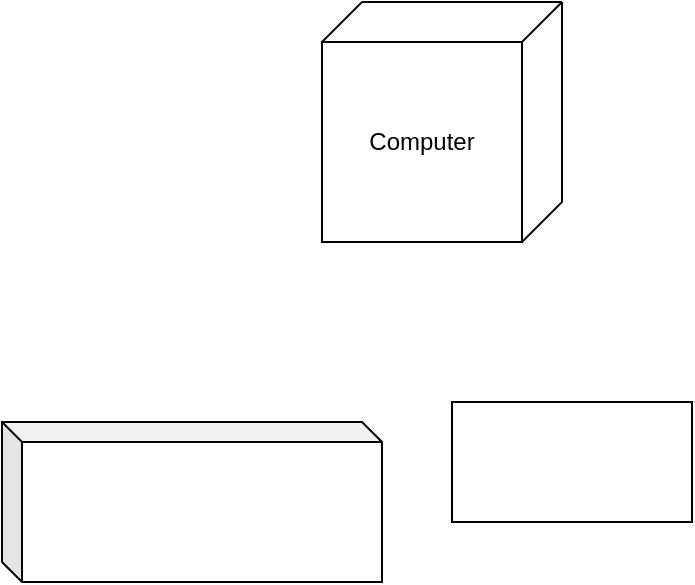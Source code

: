 <mxfile version="18.0.4" type="device"><diagram name="Page-1" id="099fd60b-425b-db50-ffb0-6b813814b670"><mxGraphModel dx="981" dy="526" grid="1" gridSize="10" guides="1" tooltips="1" connect="1" arrows="1" fold="1" page="1" pageScale="1" pageWidth="850" pageHeight="1100" background="none" math="0" shadow="0"><root><mxCell id="0"/><mxCell id="1" parent="0"/><mxCell id="wOMFWeZ1Vfi6ELh4fiT0-8" value="Computer" style="whiteSpace=wrap;html=1;aspect=fixed;" parent="1" vertex="1"><mxGeometry x="360" y="280" width="100" height="100" as="geometry"/></mxCell><mxCell id="dswIcqxtuM6dwwN1_wi5-1" value="" style="rounded=0;whiteSpace=wrap;html=1;" vertex="1" parent="1"><mxGeometry x="425" y="460" width="120" height="60" as="geometry"/></mxCell><mxCell id="dswIcqxtuM6dwwN1_wi5-2" value="" style="endArrow=none;html=1;rounded=0;" edge="1" parent="1"><mxGeometry width="50" height="50" relative="1" as="geometry"><mxPoint x="460" y="280" as="sourcePoint"/><mxPoint x="480" y="260" as="targetPoint"/></mxGeometry></mxCell><mxCell id="dswIcqxtuM6dwwN1_wi5-3" value="" style="endArrow=none;html=1;rounded=0;" edge="1" parent="1"><mxGeometry width="50" height="50" relative="1" as="geometry"><mxPoint x="460" y="380" as="sourcePoint"/><mxPoint x="480" y="360" as="targetPoint"/></mxGeometry></mxCell><mxCell id="dswIcqxtuM6dwwN1_wi5-4" value="" style="endArrow=none;html=1;rounded=0;" edge="1" parent="1"><mxGeometry width="50" height="50" relative="1" as="geometry"><mxPoint x="480" y="360" as="sourcePoint"/><mxPoint x="480" y="260" as="targetPoint"/></mxGeometry></mxCell><mxCell id="dswIcqxtuM6dwwN1_wi5-5" value="" style="endArrow=none;html=1;rounded=0;" edge="1" parent="1"><mxGeometry width="50" height="50" relative="1" as="geometry"><mxPoint x="360" y="280" as="sourcePoint"/><mxPoint x="380" y="260" as="targetPoint"/></mxGeometry></mxCell><mxCell id="dswIcqxtuM6dwwN1_wi5-6" value="" style="endArrow=none;html=1;rounded=0;" edge="1" parent="1"><mxGeometry width="50" height="50" relative="1" as="geometry"><mxPoint x="380" y="260" as="sourcePoint"/><mxPoint x="480" y="260" as="targetPoint"/></mxGeometry></mxCell><mxCell id="dswIcqxtuM6dwwN1_wi5-7" value="" style="shape=cube;whiteSpace=wrap;html=1;boundedLbl=1;backgroundOutline=1;darkOpacity=0.05;darkOpacity2=0.1;size=10;" vertex="1" parent="1"><mxGeometry x="200" y="470" width="190" height="80" as="geometry"/></mxCell></root></mxGraphModel></diagram></mxfile>